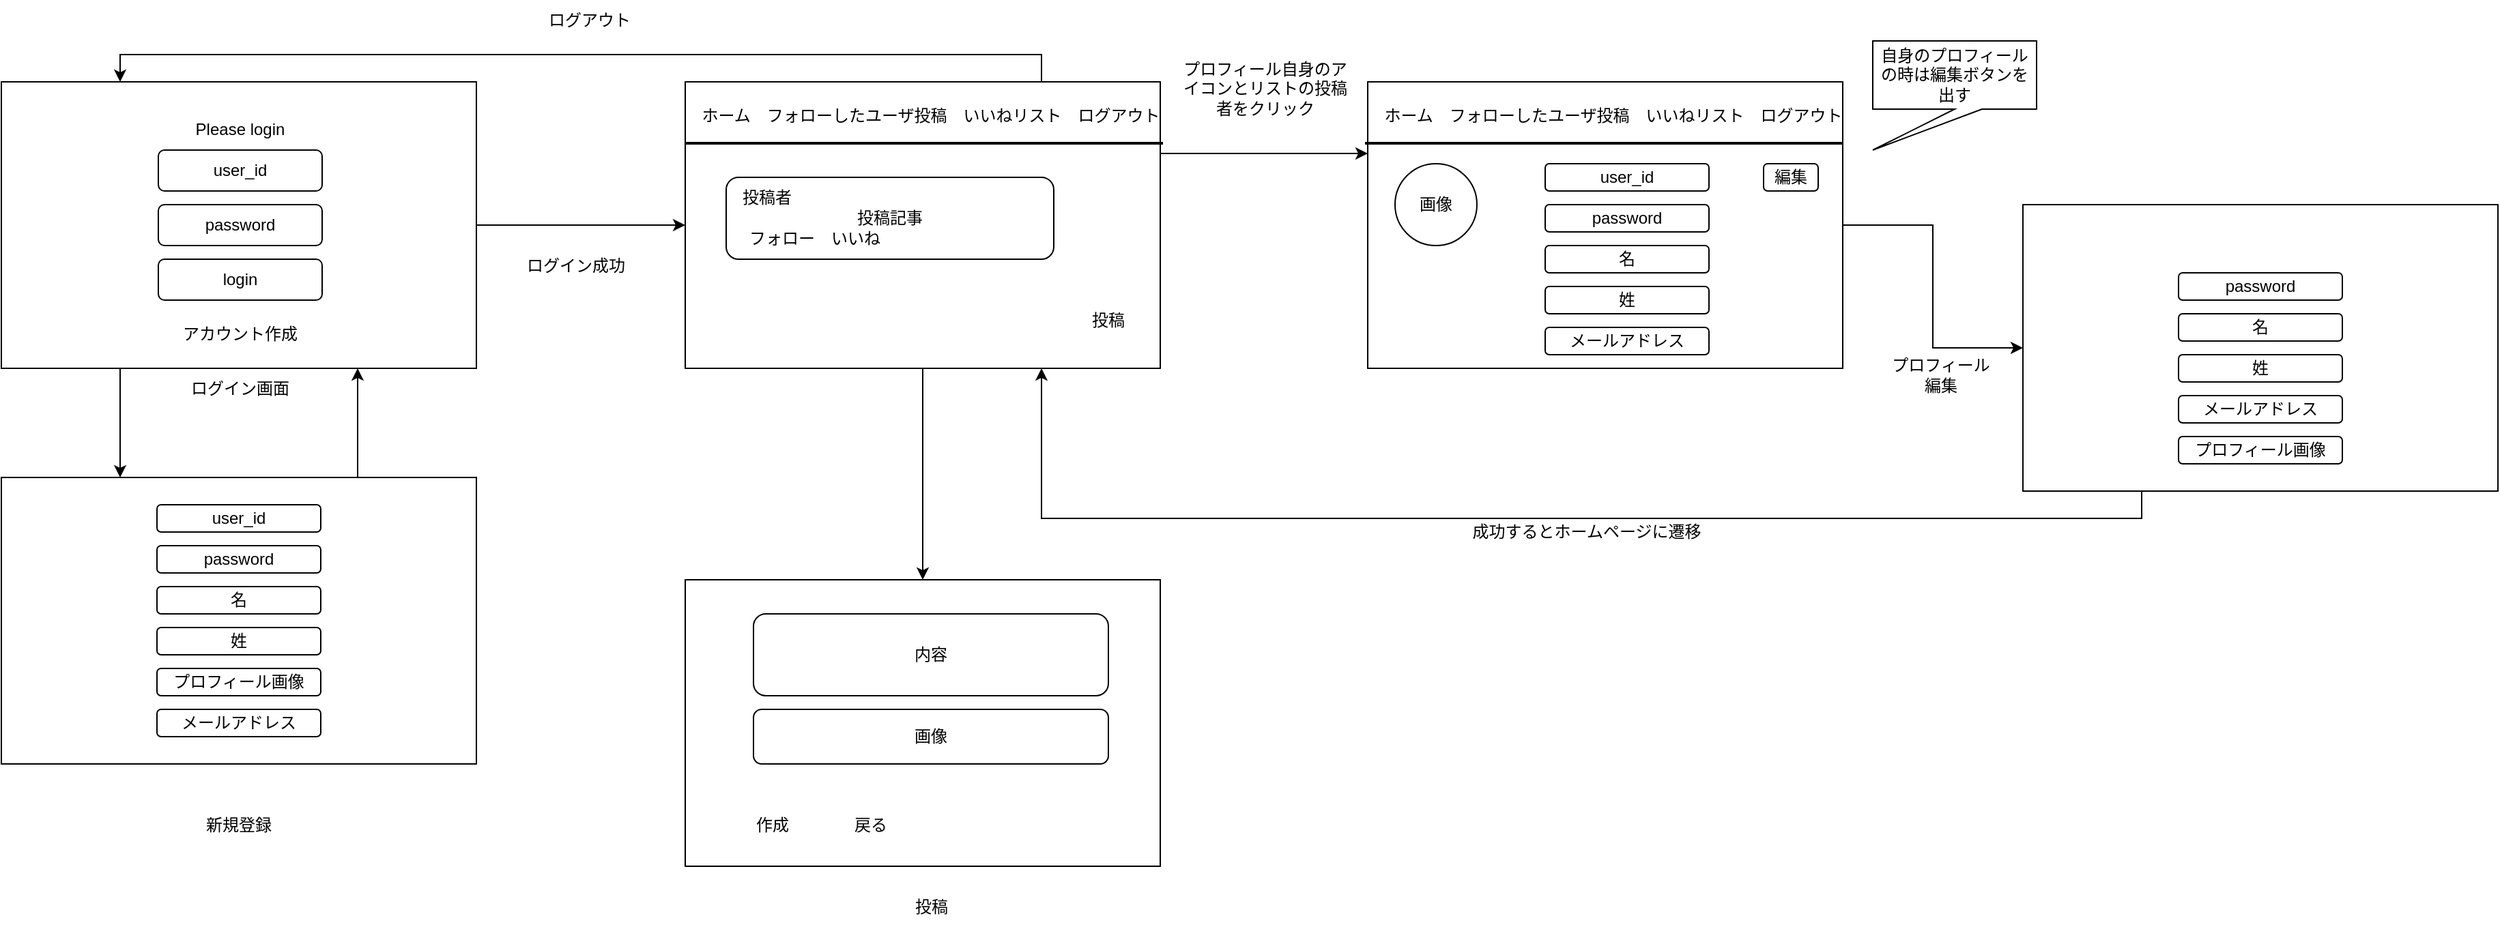 <mxfile version="20.1.3" type="google"><diagram id="TsyURPXMCk7e5GDe0k7O" name="ページ1"><mxGraphModel grid="1" page="1" gridSize="10" guides="1" tooltips="1" connect="1" arrows="1" fold="1" pageScale="1" pageWidth="827" pageHeight="1169" math="0" shadow="0"><root><mxCell id="0"/><mxCell id="1" parent="0"/><mxCell id="FkkJmt5mtth2BAt2TPZY-797" style="edgeStyle=orthogonalEdgeStyle;rounded=0;orthogonalLoop=1;jettySize=auto;html=1;exitX=0.25;exitY=1;exitDx=0;exitDy=0;entryX=0.25;entryY=0;entryDx=0;entryDy=0;" edge="1" parent="1" source="FkkJmt5mtth2BAt2TPZY-781" target="FkkJmt5mtth2BAt2TPZY-794"><mxGeometry relative="1" as="geometry"/></mxCell><mxCell id="FkkJmt5mtth2BAt2TPZY-807" style="edgeStyle=orthogonalEdgeStyle;rounded=0;orthogonalLoop=1;jettySize=auto;html=1;exitX=1;exitY=0.5;exitDx=0;exitDy=0;entryX=0;entryY=0.5;entryDx=0;entryDy=0;" edge="1" parent="1" source="FkkJmt5mtth2BAt2TPZY-781" target="FkkJmt5mtth2BAt2TPZY-806"><mxGeometry relative="1" as="geometry"/></mxCell><mxCell id="FkkJmt5mtth2BAt2TPZY-781" value="" style="rounded=0;whiteSpace=wrap;html=1;" vertex="1" parent="1"><mxGeometry x="239" y="510" width="348" height="210" as="geometry"/></mxCell><mxCell id="FkkJmt5mtth2BAt2TPZY-782" value="ログイン画面" style="text;html=1;strokeColor=none;fillColor=none;align=center;verticalAlign=middle;whiteSpace=wrap;rounded=0;" vertex="1" parent="1"><mxGeometry x="366" y="720" width="96" height="30" as="geometry"/></mxCell><mxCell id="FkkJmt5mtth2BAt2TPZY-784" value="Please login" style="text;html=1;strokeColor=none;fillColor=none;align=center;verticalAlign=middle;whiteSpace=wrap;rounded=0;" vertex="1" parent="1"><mxGeometry x="376" y="530" width="76" height="30" as="geometry"/></mxCell><mxCell id="FkkJmt5mtth2BAt2TPZY-786" value="user_id" style="rounded=1;whiteSpace=wrap;html=1;" vertex="1" parent="1"><mxGeometry x="354" y="560" width="120" height="30" as="geometry"/></mxCell><mxCell id="FkkJmt5mtth2BAt2TPZY-787" value="password" style="rounded=1;whiteSpace=wrap;html=1;" vertex="1" parent="1"><mxGeometry x="354" y="600" width="120" height="30" as="geometry"/></mxCell><mxCell id="FkkJmt5mtth2BAt2TPZY-788" value="login" style="rounded=1;whiteSpace=wrap;html=1;" vertex="1" parent="1"><mxGeometry x="354" y="640" width="120" height="30" as="geometry"/></mxCell><mxCell id="FkkJmt5mtth2BAt2TPZY-790" value="アカウント作成" style="text;html=1;strokeColor=none;fillColor=none;align=center;verticalAlign=middle;whiteSpace=wrap;rounded=0;" vertex="1" parent="1"><mxGeometry x="364" y="680" width="100" height="30" as="geometry"/></mxCell><mxCell id="FkkJmt5mtth2BAt2TPZY-798" style="edgeStyle=orthogonalEdgeStyle;rounded=0;orthogonalLoop=1;jettySize=auto;html=1;exitX=0.75;exitY=0;exitDx=0;exitDy=0;entryX=0.75;entryY=1;entryDx=0;entryDy=0;" edge="1" parent="1" source="FkkJmt5mtth2BAt2TPZY-794" target="FkkJmt5mtth2BAt2TPZY-781"><mxGeometry relative="1" as="geometry"/></mxCell><mxCell id="FkkJmt5mtth2BAt2TPZY-794" value="" style="rounded=0;whiteSpace=wrap;html=1;" vertex="1" parent="1"><mxGeometry x="239" y="800" width="348" height="210" as="geometry"/></mxCell><mxCell id="FkkJmt5mtth2BAt2TPZY-795" value="新規登録" style="text;html=1;strokeColor=none;fillColor=none;align=center;verticalAlign=middle;whiteSpace=wrap;rounded=0;" vertex="1" parent="1"><mxGeometry x="383" y="1040" width="60" height="30" as="geometry"/></mxCell><mxCell id="FkkJmt5mtth2BAt2TPZY-799" value="user_id" style="rounded=1;whiteSpace=wrap;html=1;" vertex="1" parent="1"><mxGeometry x="353" y="820" width="120" height="20" as="geometry"/></mxCell><mxCell id="FkkJmt5mtth2BAt2TPZY-800" value="password" style="rounded=1;whiteSpace=wrap;html=1;" vertex="1" parent="1"><mxGeometry x="353" y="850" width="120" height="20" as="geometry"/></mxCell><mxCell id="FkkJmt5mtth2BAt2TPZY-801" value="名" style="rounded=1;whiteSpace=wrap;html=1;" vertex="1" parent="1"><mxGeometry x="353" y="880" width="120" height="20" as="geometry"/></mxCell><mxCell id="FkkJmt5mtth2BAt2TPZY-803" value="姓" style="rounded=1;whiteSpace=wrap;html=1;" vertex="1" parent="1"><mxGeometry x="353" y="910" width="120" height="20" as="geometry"/></mxCell><mxCell id="FkkJmt5mtth2BAt2TPZY-804" value="プロフィール画像" style="rounded=1;whiteSpace=wrap;html=1;" vertex="1" parent="1"><mxGeometry x="353" y="940" width="120" height="20" as="geometry"/></mxCell><mxCell id="FkkJmt5mtth2BAt2TPZY-805" value="メールアドレス" style="rounded=1;whiteSpace=wrap;html=1;" vertex="1" parent="1"><mxGeometry x="353" y="970" width="120" height="20" as="geometry"/></mxCell><mxCell id="FkkJmt5mtth2BAt2TPZY-815" style="edgeStyle=orthogonalEdgeStyle;rounded=0;orthogonalLoop=1;jettySize=auto;html=1;exitX=0.75;exitY=0;exitDx=0;exitDy=0;entryX=0.25;entryY=0;entryDx=0;entryDy=0;" edge="1" parent="1" source="FkkJmt5mtth2BAt2TPZY-806" target="FkkJmt5mtth2BAt2TPZY-781"><mxGeometry relative="1" as="geometry"/></mxCell><mxCell id="FkkJmt5mtth2BAt2TPZY-820" style="edgeStyle=orthogonalEdgeStyle;rounded=0;orthogonalLoop=1;jettySize=auto;html=1;exitX=1;exitY=0.25;exitDx=0;exitDy=0;entryX=0;entryY=0.25;entryDx=0;entryDy=0;" edge="1" parent="1" source="FkkJmt5mtth2BAt2TPZY-806" target="FkkJmt5mtth2BAt2TPZY-818"><mxGeometry relative="1" as="geometry"/></mxCell><mxCell id="FkkJmt5mtth2BAt2TPZY-847" value="" style="edgeStyle=orthogonalEdgeStyle;rounded=0;orthogonalLoop=1;jettySize=auto;html=1;" edge="1" parent="1" source="FkkJmt5mtth2BAt2TPZY-806" target="FkkJmt5mtth2BAt2TPZY-846"><mxGeometry relative="1" as="geometry"/></mxCell><mxCell id="FkkJmt5mtth2BAt2TPZY-806" value="" style="rounded=0;whiteSpace=wrap;html=1;" vertex="1" parent="1"><mxGeometry x="740" y="510" width="348" height="210" as="geometry"/></mxCell><mxCell id="FkkJmt5mtth2BAt2TPZY-808" value="ログイン成功" style="text;html=1;strokeColor=none;fillColor=none;align=center;verticalAlign=middle;whiteSpace=wrap;rounded=0;" vertex="1" parent="1"><mxGeometry x="620" y="630" width="80" height="30" as="geometry"/></mxCell><mxCell id="FkkJmt5mtth2BAt2TPZY-810" value="" style="line;strokeWidth=2;html=1;" vertex="1" parent="1"><mxGeometry x="740" y="550" width="350" height="10" as="geometry"/></mxCell><mxCell id="FkkJmt5mtth2BAt2TPZY-811" value="ホーム　フォローしたユーザ投稿　いいねリスト　ログアウト" style="text;html=1;strokeColor=none;fillColor=none;align=center;verticalAlign=middle;whiteSpace=wrap;rounded=0;" vertex="1" parent="1"><mxGeometry x="730" y="520" width="380" height="30" as="geometry"/></mxCell><mxCell id="FkkJmt5mtth2BAt2TPZY-812" value="投稿記事" style="rounded=1;whiteSpace=wrap;html=1;" vertex="1" parent="1"><mxGeometry x="770" y="580" width="240" height="60" as="geometry"/></mxCell><mxCell id="FkkJmt5mtth2BAt2TPZY-813" value="投稿" style="text;html=1;strokeColor=none;fillColor=none;align=center;verticalAlign=middle;whiteSpace=wrap;rounded=0;" vertex="1" parent="1"><mxGeometry x="1020" y="670" width="60" height="30" as="geometry"/></mxCell><mxCell id="FkkJmt5mtth2BAt2TPZY-814" value="フォロー　いいね" style="text;html=1;strokeColor=none;fillColor=none;align=center;verticalAlign=middle;whiteSpace=wrap;rounded=0;" vertex="1" parent="1"><mxGeometry x="780" y="610" width="110" height="30" as="geometry"/></mxCell><mxCell id="FkkJmt5mtth2BAt2TPZY-816" value="ログアウト" style="text;html=1;strokeColor=none;fillColor=none;align=center;verticalAlign=middle;whiteSpace=wrap;rounded=0;" vertex="1" parent="1"><mxGeometry x="610" y="450" width="120" height="30" as="geometry"/></mxCell><mxCell id="FkkJmt5mtth2BAt2TPZY-817" value="投稿者" style="text;html=1;strokeColor=none;fillColor=none;align=center;verticalAlign=middle;whiteSpace=wrap;rounded=0;" vertex="1" parent="1"><mxGeometry x="770" y="580" width="60" height="30" as="geometry"/></mxCell><mxCell id="FkkJmt5mtth2BAt2TPZY-834" style="edgeStyle=orthogonalEdgeStyle;rounded=0;orthogonalLoop=1;jettySize=auto;html=1;exitX=1;exitY=0.5;exitDx=0;exitDy=0;entryX=0;entryY=0.5;entryDx=0;entryDy=0;" edge="1" parent="1" source="FkkJmt5mtth2BAt2TPZY-818" target="FkkJmt5mtth2BAt2TPZY-833"><mxGeometry relative="1" as="geometry"/></mxCell><mxCell id="FkkJmt5mtth2BAt2TPZY-818" value="" style="rounded=0;whiteSpace=wrap;html=1;" vertex="1" parent="1"><mxGeometry x="1240" y="510" width="348" height="210" as="geometry"/></mxCell><mxCell id="FkkJmt5mtth2BAt2TPZY-822" value="プロフィール自身のアイコンとリストの投稿者をクリック" style="text;html=1;strokeColor=none;fillColor=none;align=center;verticalAlign=middle;whiteSpace=wrap;rounded=0;" vertex="1" parent="1"><mxGeometry x="1100" y="470" width="130" height="90" as="geometry"/></mxCell><mxCell id="FkkJmt5mtth2BAt2TPZY-823" value="ホーム　フォローしたユーザ投稿　いいねリスト　ログアウト" style="text;html=1;strokeColor=none;fillColor=none;align=center;verticalAlign=middle;whiteSpace=wrap;rounded=0;" vertex="1" parent="1"><mxGeometry x="1230" y="520" width="380" height="30" as="geometry"/></mxCell><mxCell id="FkkJmt5mtth2BAt2TPZY-824" value="" style="line;strokeWidth=2;html=1;" vertex="1" parent="1"><mxGeometry x="1238" y="550" width="350" height="10" as="geometry"/></mxCell><mxCell id="FkkJmt5mtth2BAt2TPZY-825" value="画像" style="ellipse;whiteSpace=wrap;html=1;aspect=fixed;" vertex="1" parent="1"><mxGeometry x="1260" y="570" width="60" height="60" as="geometry"/></mxCell><mxCell id="FkkJmt5mtth2BAt2TPZY-826" value="user_id" style="rounded=1;whiteSpace=wrap;html=1;" vertex="1" parent="1"><mxGeometry x="1370" y="570" width="120" height="20" as="geometry"/></mxCell><mxCell id="FkkJmt5mtth2BAt2TPZY-827" value="password" style="rounded=1;whiteSpace=wrap;html=1;" vertex="1" parent="1"><mxGeometry x="1370" y="600" width="120" height="20" as="geometry"/></mxCell><mxCell id="FkkJmt5mtth2BAt2TPZY-828" value="名" style="rounded=1;whiteSpace=wrap;html=1;" vertex="1" parent="1"><mxGeometry x="1370" y="630" width="120" height="20" as="geometry"/></mxCell><mxCell id="FkkJmt5mtth2BAt2TPZY-829" value="姓" style="rounded=1;whiteSpace=wrap;html=1;" vertex="1" parent="1"><mxGeometry x="1370" y="660" width="120" height="20" as="geometry"/></mxCell><mxCell id="FkkJmt5mtth2BAt2TPZY-830" value="メールアドレス" style="rounded=1;whiteSpace=wrap;html=1;" vertex="1" parent="1"><mxGeometry x="1370" y="690" width="120" height="20" as="geometry"/></mxCell><mxCell id="FkkJmt5mtth2BAt2TPZY-831" value="編集" style="rounded=1;whiteSpace=wrap;html=1;" vertex="1" parent="1"><mxGeometry x="1530" y="570" width="40" height="20" as="geometry"/></mxCell><mxCell id="FkkJmt5mtth2BAt2TPZY-832" value="自身のプロフィールの時は編集ボタンを出す" style="shape=callout;whiteSpace=wrap;html=1;perimeter=calloutPerimeter;position2=0;" vertex="1" parent="1"><mxGeometry x="1610" y="480" width="120" height="80" as="geometry"/></mxCell><mxCell id="FkkJmt5mtth2BAt2TPZY-843" style="edgeStyle=orthogonalEdgeStyle;rounded=0;orthogonalLoop=1;jettySize=auto;html=1;exitX=0.25;exitY=1;exitDx=0;exitDy=0;entryX=0.75;entryY=1;entryDx=0;entryDy=0;" edge="1" parent="1" source="FkkJmt5mtth2BAt2TPZY-833" target="FkkJmt5mtth2BAt2TPZY-806"><mxGeometry relative="1" as="geometry"/></mxCell><mxCell id="FkkJmt5mtth2BAt2TPZY-833" value="" style="rounded=0;whiteSpace=wrap;html=1;" vertex="1" parent="1"><mxGeometry x="1720" y="600" width="348" height="210" as="geometry"/></mxCell><mxCell id="FkkJmt5mtth2BAt2TPZY-835" value="プロフィール編集" style="text;html=1;strokeColor=none;fillColor=none;align=center;verticalAlign=middle;whiteSpace=wrap;rounded=0;" vertex="1" parent="1"><mxGeometry x="1620" y="710" width="80" height="30" as="geometry"/></mxCell><mxCell id="FkkJmt5mtth2BAt2TPZY-837" value="password" style="rounded=1;whiteSpace=wrap;html=1;" vertex="1" parent="1"><mxGeometry x="1834" y="650" width="120" height="20" as="geometry"/></mxCell><mxCell id="FkkJmt5mtth2BAt2TPZY-838" value="名" style="rounded=1;whiteSpace=wrap;html=1;" vertex="1" parent="1"><mxGeometry x="1834" y="680" width="120" height="20" as="geometry"/></mxCell><mxCell id="FkkJmt5mtth2BAt2TPZY-839" value="姓" style="rounded=1;whiteSpace=wrap;html=1;" vertex="1" parent="1"><mxGeometry x="1834" y="710" width="120" height="20" as="geometry"/></mxCell><mxCell id="FkkJmt5mtth2BAt2TPZY-840" value="メールアドレス" style="rounded=1;whiteSpace=wrap;html=1;" vertex="1" parent="1"><mxGeometry x="1834" y="740" width="120" height="20" as="geometry"/></mxCell><mxCell id="FkkJmt5mtth2BAt2TPZY-841" value="プロフィール画像" style="rounded=1;whiteSpace=wrap;html=1;" vertex="1" parent="1"><mxGeometry x="1834" y="770" width="120" height="20" as="geometry"/></mxCell><mxCell id="FkkJmt5mtth2BAt2TPZY-844" value="成功するとホームページに遷移" style="text;html=1;align=center;verticalAlign=middle;resizable=0;points=[];autosize=1;strokeColor=none;fillColor=none;" vertex="1" parent="1"><mxGeometry x="1305" y="825" width="190" height="30" as="geometry"/></mxCell><mxCell id="FkkJmt5mtth2BAt2TPZY-846" value="" style="rounded=0;whiteSpace=wrap;html=1;" vertex="1" parent="1"><mxGeometry x="740" y="875" width="348" height="210" as="geometry"/></mxCell><mxCell id="FkkJmt5mtth2BAt2TPZY-848" value="投稿" style="text;html=1;align=center;verticalAlign=middle;resizable=0;points=[];autosize=1;strokeColor=none;fillColor=none;" vertex="1" parent="1"><mxGeometry x="895" y="1100" width="50" height="30" as="geometry"/></mxCell><mxCell id="FkkJmt5mtth2BAt2TPZY-849" value="内容" style="rounded=1;whiteSpace=wrap;html=1;" vertex="1" parent="1"><mxGeometry x="790" y="900" width="260" height="60" as="geometry"/></mxCell><mxCell id="FkkJmt5mtth2BAt2TPZY-850" value="画像" style="rounded=1;whiteSpace=wrap;html=1;" vertex="1" parent="1"><mxGeometry x="790" y="970" width="260" height="40" as="geometry"/></mxCell><mxCell id="FkkJmt5mtth2BAt2TPZY-852" value="作成　　　　戻る" style="text;html=1;strokeColor=none;fillColor=none;align=center;verticalAlign=middle;whiteSpace=wrap;rounded=0;" vertex="1" parent="1"><mxGeometry x="790" y="1040" width="100" height="30" as="geometry"/></mxCell></root></mxGraphModel></diagram></mxfile>